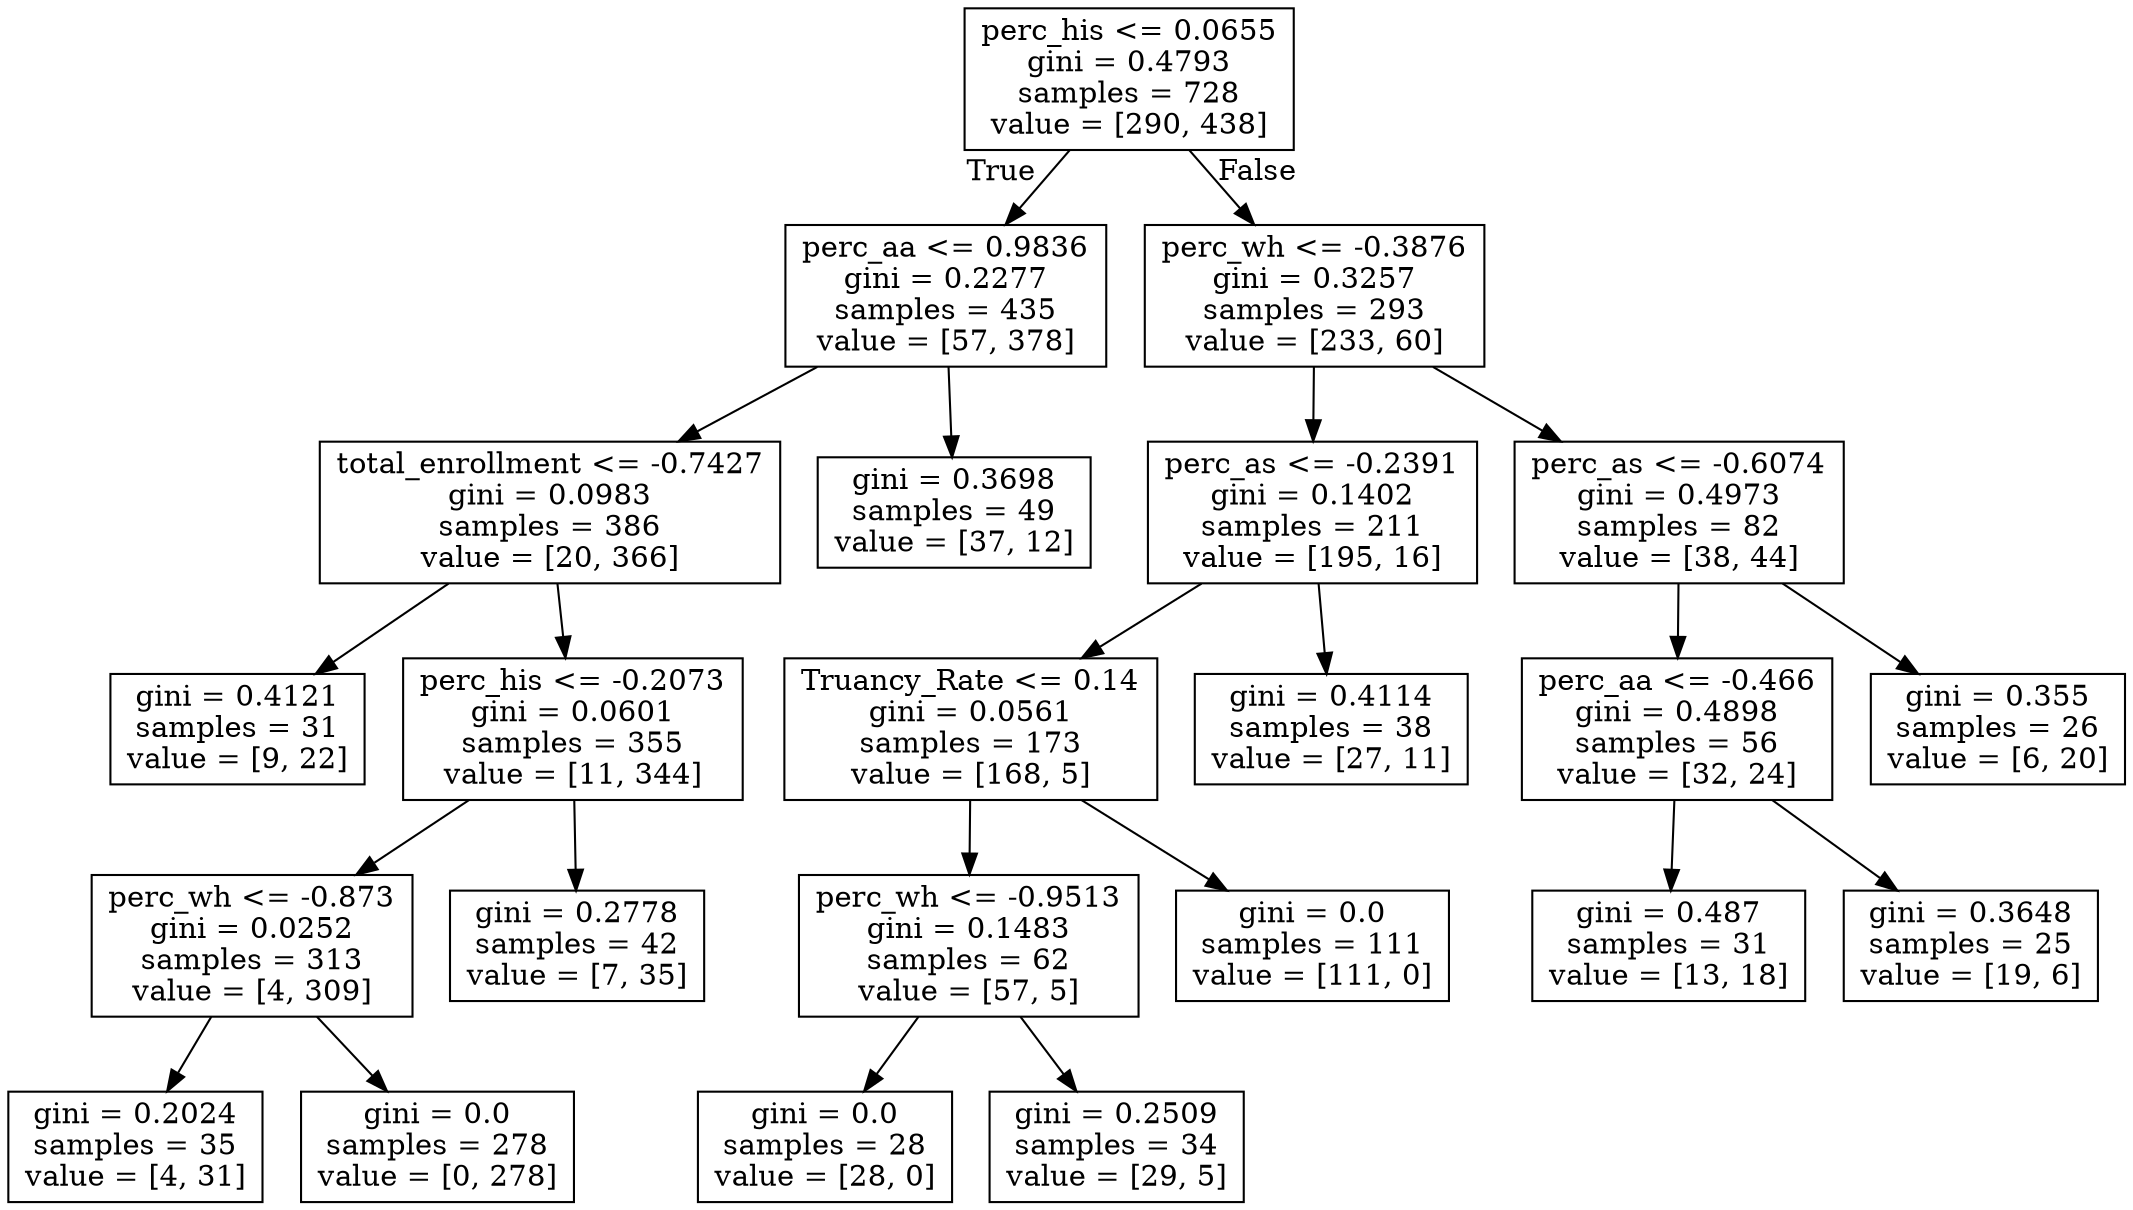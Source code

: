 digraph Tree {
node [shape=box] ;
0 [label="perc_his <= 0.0655\ngini = 0.4793\nsamples = 728\nvalue = [290, 438]"] ;
1 [label="perc_aa <= 0.9836\ngini = 0.2277\nsamples = 435\nvalue = [57, 378]"] ;
0 -> 1 [labeldistance=2.5, labelangle=45, headlabel="True"] ;
3 [label="total_enrollment <= -0.7427\ngini = 0.0983\nsamples = 386\nvalue = [20, 366]"] ;
1 -> 3 ;
11 [label="gini = 0.4121\nsamples = 31\nvalue = [9, 22]"] ;
3 -> 11 ;
12 [label="perc_his <= -0.2073\ngini = 0.0601\nsamples = 355\nvalue = [11, 344]"] ;
3 -> 12 ;
15 [label="perc_wh <= -0.873\ngini = 0.0252\nsamples = 313\nvalue = [4, 309]"] ;
12 -> 15 ;
17 [label="gini = 0.2024\nsamples = 35\nvalue = [4, 31]"] ;
15 -> 17 ;
18 [label="gini = 0.0\nsamples = 278\nvalue = [0, 278]"] ;
15 -> 18 ;
16 [label="gini = 0.2778\nsamples = 42\nvalue = [7, 35]"] ;
12 -> 16 ;
4 [label="gini = 0.3698\nsamples = 49\nvalue = [37, 12]"] ;
1 -> 4 ;
2 [label="perc_wh <= -0.3876\ngini = 0.3257\nsamples = 293\nvalue = [233, 60]"] ;
0 -> 2 [labeldistance=2.5, labelangle=-45, headlabel="False"] ;
5 [label="perc_as <= -0.2391\ngini = 0.1402\nsamples = 211\nvalue = [195, 16]"] ;
2 -> 5 ;
7 [label="Truancy_Rate <= 0.14\ngini = 0.0561\nsamples = 173\nvalue = [168, 5]"] ;
5 -> 7 ;
19 [label="perc_wh <= -0.9513\ngini = 0.1483\nsamples = 62\nvalue = [57, 5]"] ;
7 -> 19 ;
21 [label="gini = 0.0\nsamples = 28\nvalue = [28, 0]"] ;
19 -> 21 ;
22 [label="gini = 0.2509\nsamples = 34\nvalue = [29, 5]"] ;
19 -> 22 ;
20 [label="gini = 0.0\nsamples = 111\nvalue = [111, 0]"] ;
7 -> 20 ;
8 [label="gini = 0.4114\nsamples = 38\nvalue = [27, 11]"] ;
5 -> 8 ;
6 [label="perc_as <= -0.6074\ngini = 0.4973\nsamples = 82\nvalue = [38, 44]"] ;
2 -> 6 ;
9 [label="perc_aa <= -0.466\ngini = 0.4898\nsamples = 56\nvalue = [32, 24]"] ;
6 -> 9 ;
13 [label="gini = 0.487\nsamples = 31\nvalue = [13, 18]"] ;
9 -> 13 ;
14 [label="gini = 0.3648\nsamples = 25\nvalue = [19, 6]"] ;
9 -> 14 ;
10 [label="gini = 0.355\nsamples = 26\nvalue = [6, 20]"] ;
6 -> 10 ;
}